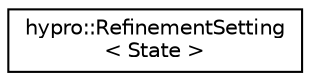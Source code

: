 digraph "Graphical Class Hierarchy"
{
  edge [fontname="Helvetica",fontsize="10",labelfontname="Helvetica",labelfontsize="10"];
  node [fontname="Helvetica",fontsize="10",shape=record];
  rankdir="LR";
  Node1 [label="hypro::RefinementSetting\l\< State \>",height=0.2,width=0.4,color="black", fillcolor="white", style="filled",URL="$structhypro_1_1RefinementSetting.html"];
}
